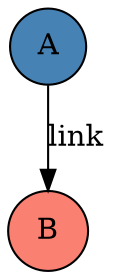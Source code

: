 digraph {
node [shape=circle, width=0.4];
  "0" [label=A,fillcolor=steelblue,style=filled,id=0]
  "1" [label=B,fillcolor=salmon,style=filled,id=1]
  "0" -> "1" [source=0,target=1,label=link]
}